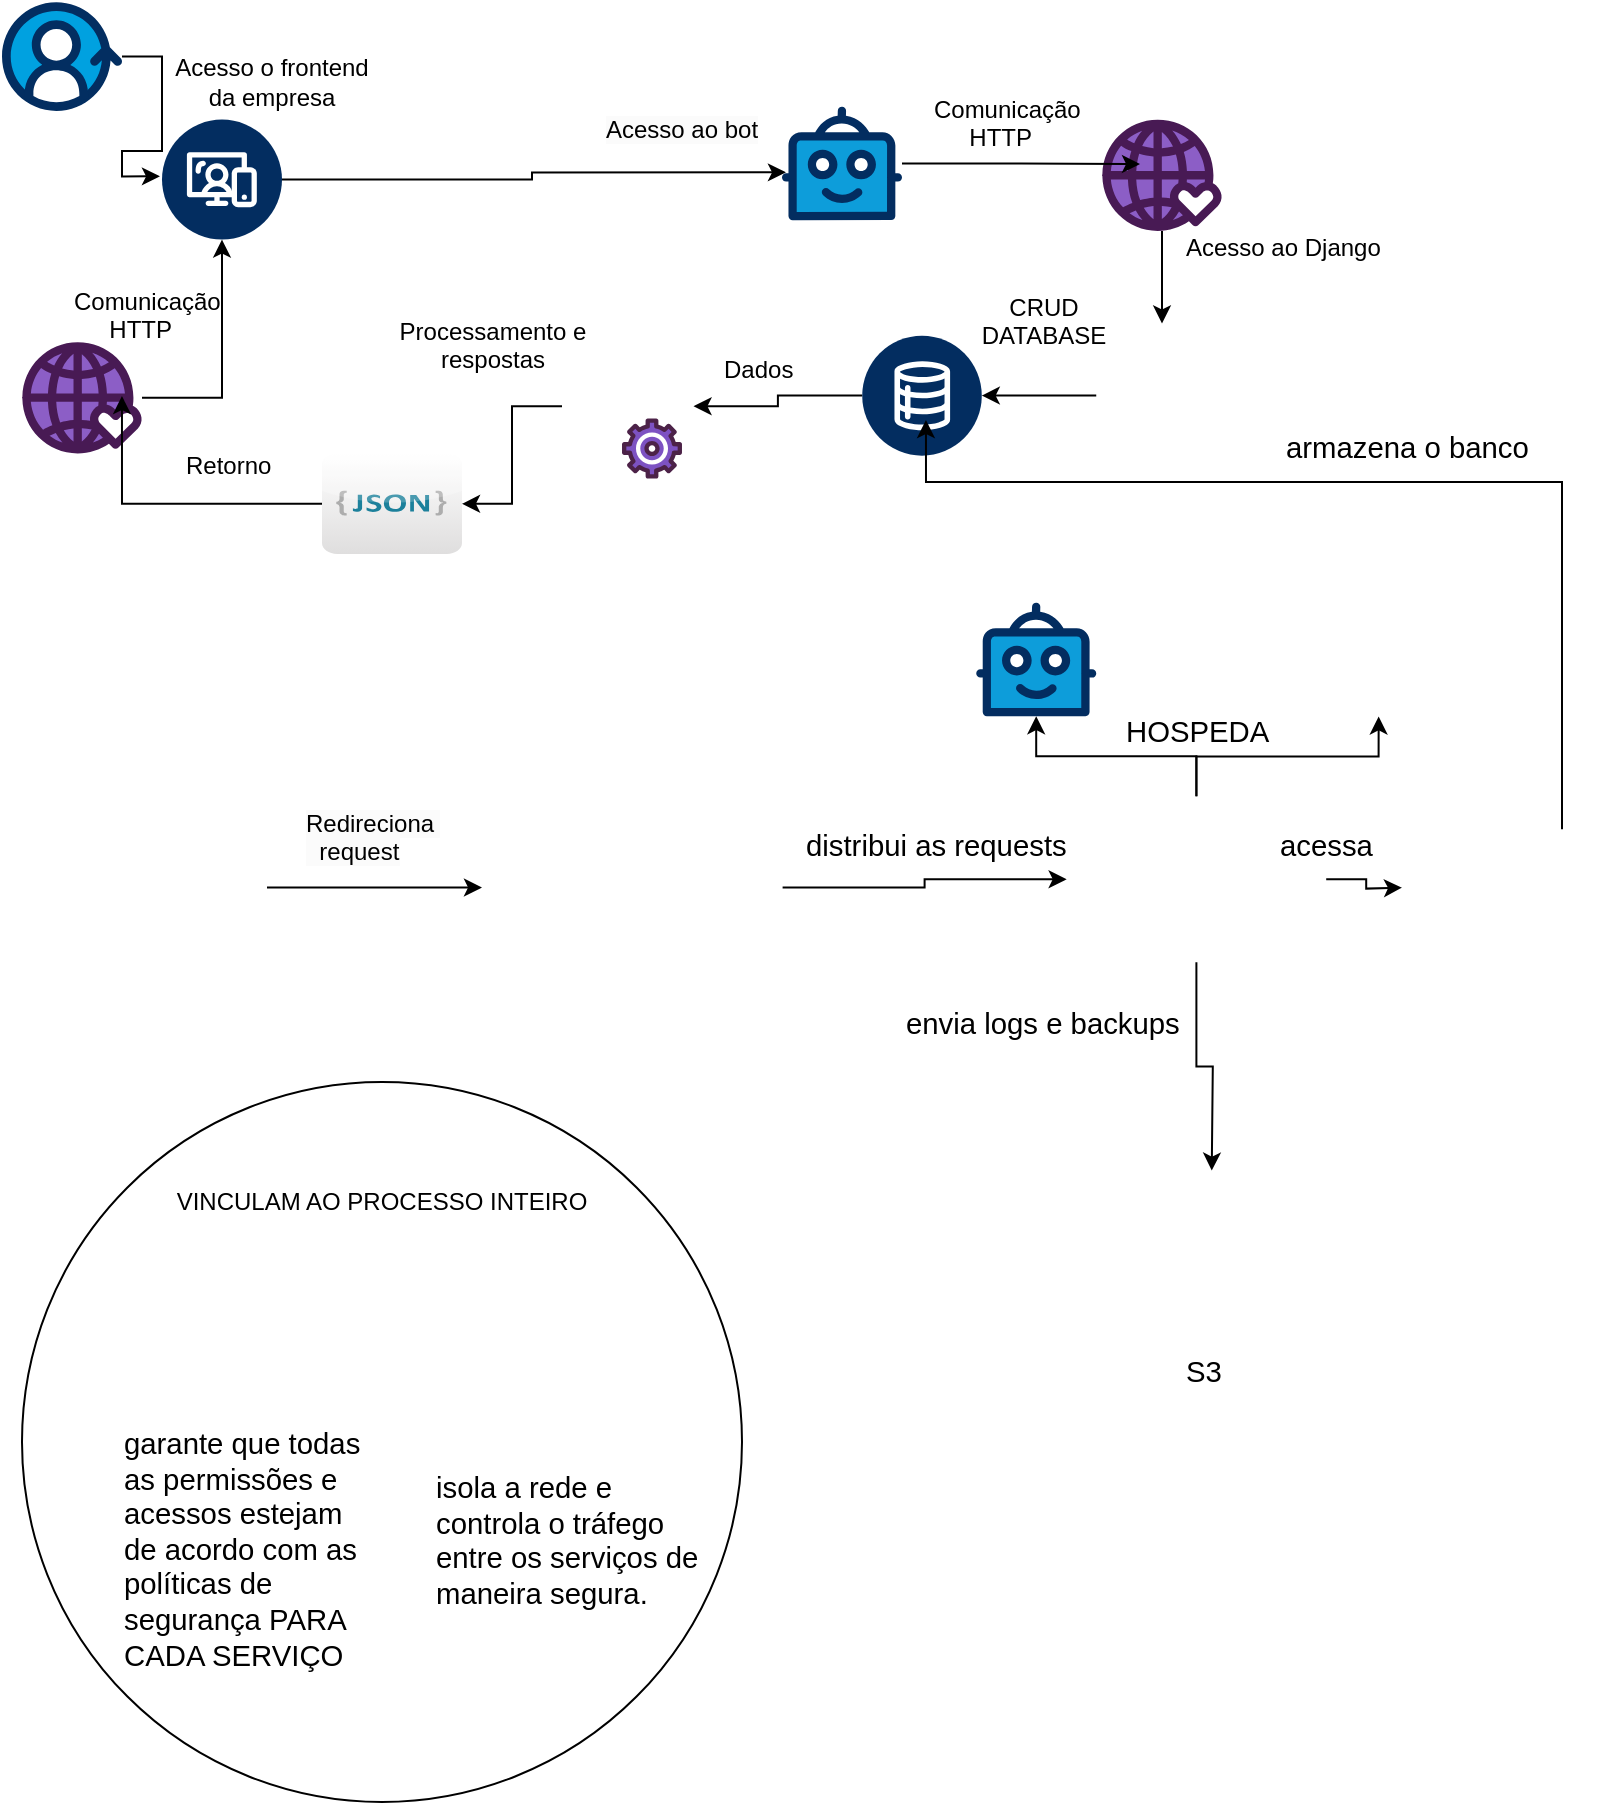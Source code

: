 <mxfile version="24.8.6">
  <diagram id="C5RBs43oDa-KdzZeNtuy" name="Page-1">
    <mxGraphModel grid="1" page="1" gridSize="10" guides="1" tooltips="1" connect="1" arrows="1" fold="1" pageScale="1" pageWidth="827" pageHeight="1169" math="0" shadow="0">
      <root>
        <mxCell id="WIyWlLk6GJQsqaUBKTNV-0" />
        <mxCell id="WIyWlLk6GJQsqaUBKTNV-1" parent="WIyWlLk6GJQsqaUBKTNV-0" />
        <mxCell id="Fkp_FQju-yhgfwlHV9D--0" value="" style="verticalLabelPosition=bottom;aspect=fixed;html=1;shape=mxgraph.salesforce.customer_360;" vertex="1" parent="WIyWlLk6GJQsqaUBKTNV-1">
          <mxGeometry x="10" width="60" height="54.6" as="geometry" />
        </mxCell>
        <mxCell id="Fkp_FQju-yhgfwlHV9D--4" value="Acesso o frontend da empresa" style="text;strokeColor=none;align=center;fillColor=none;html=1;verticalAlign=middle;whiteSpace=wrap;rounded=0;" vertex="1" parent="WIyWlLk6GJQsqaUBKTNV-1">
          <mxGeometry x="90" y="20.8" width="110" height="38" as="geometry" />
        </mxCell>
        <mxCell id="Fkp_FQju-yhgfwlHV9D--5" value="" style="verticalLabelPosition=bottom;aspect=fixed;html=1;shape=mxgraph.salesforce.web2;" vertex="1" parent="WIyWlLk6GJQsqaUBKTNV-1">
          <mxGeometry x="90" y="58.8" width="60" height="60" as="geometry" />
        </mxCell>
        <mxCell id="Fkp_FQju-yhgfwlHV9D--6" style="edgeStyle=orthogonalEdgeStyle;rounded=0;orthogonalLoop=1;jettySize=auto;html=1;entryX=-0.017;entryY=0.473;entryDx=0;entryDy=0;entryPerimeter=0;" edge="1" parent="WIyWlLk6GJQsqaUBKTNV-1" source="Fkp_FQju-yhgfwlHV9D--0" target="Fkp_FQju-yhgfwlHV9D--5">
          <mxGeometry relative="1" as="geometry">
            <mxPoint x="230" y="81" as="targetPoint" />
          </mxGeometry>
        </mxCell>
        <mxCell id="Fkp_FQju-yhgfwlHV9D--7" value="" style="verticalLabelPosition=bottom;aspect=fixed;html=1;shape=mxgraph.salesforce.bots;" vertex="1" parent="WIyWlLk6GJQsqaUBKTNV-1">
          <mxGeometry x="400" y="52.2" width="60" height="57" as="geometry" />
        </mxCell>
        <mxCell id="Fkp_FQju-yhgfwlHV9D--8" style="edgeStyle=orthogonalEdgeStyle;rounded=0;orthogonalLoop=1;jettySize=auto;html=1;entryX=0.033;entryY=0.579;entryDx=0;entryDy=0;entryPerimeter=0;" edge="1" parent="WIyWlLk6GJQsqaUBKTNV-1" source="Fkp_FQju-yhgfwlHV9D--5" target="Fkp_FQju-yhgfwlHV9D--7">
          <mxGeometry relative="1" as="geometry" />
        </mxCell>
        <mxCell id="Fkp_FQju-yhgfwlHV9D--9" value="&lt;span style=&quot;color: rgb(0, 0, 0); font-family: Helvetica; font-size: 12px; font-style: normal; font-variant-ligatures: normal; font-variant-caps: normal; font-weight: 400; letter-spacing: normal; orphans: 2; text-align: center; text-indent: 0px; text-transform: none; widows: 2; word-spacing: 0px; -webkit-text-stroke-width: 0px; white-space: normal; background-color: rgb(251, 251, 251); text-decoration-thickness: initial; text-decoration-style: initial; text-decoration-color: initial; display: inline !important; float: none;&quot;&gt;Acesso ao bot&lt;/span&gt;" style="text;whiteSpace=wrap;html=1;" vertex="1" parent="WIyWlLk6GJQsqaUBKTNV-1">
          <mxGeometry x="310" y="50" width="80" height="40" as="geometry" />
        </mxCell>
        <mxCell id="Fkp_FQju-yhgfwlHV9D--21" style="edgeStyle=orthogonalEdgeStyle;rounded=0;orthogonalLoop=1;jettySize=auto;html=1;" edge="1" parent="WIyWlLk6GJQsqaUBKTNV-1" source="Fkp_FQju-yhgfwlHV9D--10" target="Fkp_FQju-yhgfwlHV9D--16">
          <mxGeometry relative="1" as="geometry" />
        </mxCell>
        <mxCell id="Fkp_FQju-yhgfwlHV9D--10" value="" style="verticalLabelPosition=bottom;aspect=fixed;html=1;shape=mxgraph.salesforce.non_profit;" vertex="1" parent="WIyWlLk6GJQsqaUBKTNV-1">
          <mxGeometry x="560" y="58.8" width="60" height="55.8" as="geometry" />
        </mxCell>
        <mxCell id="Fkp_FQju-yhgfwlHV9D--11" style="edgeStyle=orthogonalEdgeStyle;rounded=0;orthogonalLoop=1;jettySize=auto;html=1;" edge="1" parent="WIyWlLk6GJQsqaUBKTNV-1" source="Fkp_FQju-yhgfwlHV9D--7">
          <mxGeometry relative="1" as="geometry">
            <mxPoint x="579" y="81" as="targetPoint" />
          </mxGeometry>
        </mxCell>
        <mxCell id="Fkp_FQju-yhgfwlHV9D--12" value="&lt;div style=&quot;text-align: center;&quot;&gt;&amp;nbsp;Comunicação HTTP&amp;nbsp;&lt;/div&gt;" style="text;whiteSpace=wrap;html=1;" vertex="1" parent="WIyWlLk6GJQsqaUBKTNV-1">
          <mxGeometry x="470" y="40" width="80" height="40" as="geometry" />
        </mxCell>
        <mxCell id="Fkp_FQju-yhgfwlHV9D--19" style="edgeStyle=orthogonalEdgeStyle;rounded=0;orthogonalLoop=1;jettySize=auto;html=1;" edge="1" parent="WIyWlLk6GJQsqaUBKTNV-1" source="Fkp_FQju-yhgfwlHV9D--16" target="Fkp_FQju-yhgfwlHV9D--18">
          <mxGeometry relative="1" as="geometry" />
        </mxCell>
        <mxCell id="Fkp_FQju-yhgfwlHV9D--16" value="" style="shape=image;verticalLabelPosition=bottom;labelBackgroundColor=default;verticalAlign=top;aspect=fixed;imageAspect=0;image=https://upload.wikimedia.org/wikipedia/commons/thumb/c/c3/Python-logo-notext.svg/640px-Python-logo-notext.svg.png;" vertex="1" parent="WIyWlLk6GJQsqaUBKTNV-1">
          <mxGeometry x="557.12" y="160.71" width="65.76" height="72.23" as="geometry" />
        </mxCell>
        <mxCell id="Fkp_FQju-yhgfwlHV9D--17" value="&lt;span style=&quot;text-align: center;&quot;&gt;Acesso ao Django&lt;/span&gt;" style="text;whiteSpace=wrap;html=1;" vertex="1" parent="WIyWlLk6GJQsqaUBKTNV-1">
          <mxGeometry x="600" y="109.2" width="100" height="30" as="geometry" />
        </mxCell>
        <mxCell id="Fkp_FQju-yhgfwlHV9D--22" style="edgeStyle=orthogonalEdgeStyle;rounded=0;orthogonalLoop=1;jettySize=auto;html=1;" edge="1" parent="WIyWlLk6GJQsqaUBKTNV-1" source="Fkp_FQju-yhgfwlHV9D--18" target="Fkp_FQju-yhgfwlHV9D--27">
          <mxGeometry relative="1" as="geometry">
            <mxPoint x="380" y="196.83" as="targetPoint" />
          </mxGeometry>
        </mxCell>
        <mxCell id="Fkp_FQju-yhgfwlHV9D--18" value="" style="verticalLabelPosition=bottom;aspect=fixed;html=1;shape=mxgraph.salesforce.data2;" vertex="1" parent="WIyWlLk6GJQsqaUBKTNV-1">
          <mxGeometry x="440" y="166.83" width="60" height="60" as="geometry" />
        </mxCell>
        <mxCell id="Fkp_FQju-yhgfwlHV9D--20" value="&lt;div style=&quot;text-align: center;&quot;&gt;CRUD DATABASE&lt;/div&gt;" style="text;whiteSpace=wrap;html=1;" vertex="1" parent="WIyWlLk6GJQsqaUBKTNV-1">
          <mxGeometry x="490" y="139.2" width="80" height="26.83" as="geometry" />
        </mxCell>
        <mxCell id="Fkp_FQju-yhgfwlHV9D--23" value="&lt;div style=&quot;text-align: center;&quot;&gt;&lt;span style=&quot;background-color: initial;&quot;&gt;Dados&lt;/span&gt;&lt;/div&gt;" style="text;whiteSpace=wrap;html=1;" vertex="1" parent="WIyWlLk6GJQsqaUBKTNV-1">
          <mxGeometry x="369" y="170" width="51" height="10" as="geometry" />
        </mxCell>
        <mxCell id="Fkp_FQju-yhgfwlHV9D--24" value="" style="dashed=0;outlineConnect=0;html=1;align=center;labelPosition=center;verticalLabelPosition=bottom;verticalAlign=top;shape=mxgraph.webicons.json_2;gradientColor=#DFDEDE" vertex="1" parent="WIyWlLk6GJQsqaUBKTNV-1">
          <mxGeometry x="170" y="225.8" width="70" height="50.17" as="geometry" />
        </mxCell>
        <mxCell id="Fkp_FQju-yhgfwlHV9D--30" style="edgeStyle=orthogonalEdgeStyle;rounded=0;orthogonalLoop=1;jettySize=auto;html=1;" edge="1" parent="WIyWlLk6GJQsqaUBKTNV-1" source="Fkp_FQju-yhgfwlHV9D--27" target="Fkp_FQju-yhgfwlHV9D--24">
          <mxGeometry relative="1" as="geometry">
            <mxPoint x="230" y="200" as="targetPoint" />
          </mxGeometry>
        </mxCell>
        <mxCell id="Fkp_FQju-yhgfwlHV9D--27" value="" style="shape=image;verticalLabelPosition=bottom;labelBackgroundColor=default;verticalAlign=top;aspect=fixed;imageAspect=0;image=https://upload.wikimedia.org/wikipedia/commons/thumb/c/c3/Python-logo-notext.svg/640px-Python-logo-notext.svg.png;" vertex="1" parent="WIyWlLk6GJQsqaUBKTNV-1">
          <mxGeometry x="290" y="166.03" width="65.76" height="72.23" as="geometry" />
        </mxCell>
        <mxCell id="Fkp_FQju-yhgfwlHV9D--28" value="" style="verticalLabelPosition=bottom;aspect=fixed;html=1;shape=mxgraph.salesforce.manufacturing;" vertex="1" parent="WIyWlLk6GJQsqaUBKTNV-1">
          <mxGeometry x="320" y="208.26" width="30" height="30" as="geometry" />
        </mxCell>
        <mxCell id="Fkp_FQju-yhgfwlHV9D--33" value="&lt;div style=&quot;text-align: center;&quot;&gt;Processamento e respostas&lt;/div&gt;" style="text;whiteSpace=wrap;html=1;" vertex="1" parent="WIyWlLk6GJQsqaUBKTNV-1">
          <mxGeometry x="189" y="150.71" width="131" height="10" as="geometry" />
        </mxCell>
        <mxCell id="Fkp_FQju-yhgfwlHV9D--37" style="edgeStyle=orthogonalEdgeStyle;rounded=0;orthogonalLoop=1;jettySize=auto;html=1;" edge="1" parent="WIyWlLk6GJQsqaUBKTNV-1" source="Fkp_FQju-yhgfwlHV9D--34" target="Fkp_FQju-yhgfwlHV9D--5">
          <mxGeometry relative="1" as="geometry">
            <mxPoint x="50" y="120" as="targetPoint" />
          </mxGeometry>
        </mxCell>
        <mxCell id="Fkp_FQju-yhgfwlHV9D--34" value="" style="verticalLabelPosition=bottom;aspect=fixed;html=1;shape=mxgraph.salesforce.non_profit;" vertex="1" parent="WIyWlLk6GJQsqaUBKTNV-1">
          <mxGeometry x="20" y="170" width="60" height="55.8" as="geometry" />
        </mxCell>
        <mxCell id="Fkp_FQju-yhgfwlHV9D--35" style="edgeStyle=orthogonalEdgeStyle;rounded=0;orthogonalLoop=1;jettySize=auto;html=1;entryX=0.833;entryY=0.484;entryDx=0;entryDy=0;entryPerimeter=0;" edge="1" parent="WIyWlLk6GJQsqaUBKTNV-1" source="Fkp_FQju-yhgfwlHV9D--24" target="Fkp_FQju-yhgfwlHV9D--34">
          <mxGeometry relative="1" as="geometry" />
        </mxCell>
        <mxCell id="Fkp_FQju-yhgfwlHV9D--36" value="&lt;div style=&quot;text-align: center;&quot;&gt;Retorno&lt;/div&gt;" style="text;whiteSpace=wrap;html=1;" vertex="1" parent="WIyWlLk6GJQsqaUBKTNV-1">
          <mxGeometry x="100" y="218.26" width="50" height="10" as="geometry" />
        </mxCell>
        <mxCell id="Fkp_FQju-yhgfwlHV9D--42" value="" style="edgeStyle=orthogonalEdgeStyle;rounded=0;orthogonalLoop=1;jettySize=auto;html=1;" edge="1" parent="WIyWlLk6GJQsqaUBKTNV-1" source="Fkp_FQju-yhgfwlHV9D--38" target="Fkp_FQju-yhgfwlHV9D--41">
          <mxGeometry relative="1" as="geometry" />
        </mxCell>
        <mxCell id="Fkp_FQju-yhgfwlHV9D--38" value="" style="shape=image;verticalLabelPosition=bottom;labelBackgroundColor=default;verticalAlign=top;aspect=fixed;imageAspect=0;image=https://www.itexperts.com.br/wp-content/uploads/2021/10/01151621/external-content.duckduckgo.com_.jpg;" vertex="1" parent="WIyWlLk6GJQsqaUBKTNV-1">
          <mxGeometry x="40.46" y="389.26" width="102.04" height="107" as="geometry" />
        </mxCell>
        <mxCell id="Fkp_FQju-yhgfwlHV9D--40" value="&lt;div style=&quot;text-align: center;&quot;&gt;&amp;nbsp;Comunicação HTTP&amp;nbsp;&lt;/div&gt;" style="text;whiteSpace=wrap;html=1;" vertex="1" parent="WIyWlLk6GJQsqaUBKTNV-1">
          <mxGeometry x="40.46" y="135.71" width="80" height="40" as="geometry" />
        </mxCell>
        <mxCell id="Fkp_FQju-yhgfwlHV9D--46" style="edgeStyle=orthogonalEdgeStyle;rounded=0;orthogonalLoop=1;jettySize=auto;html=1;" edge="1" parent="WIyWlLk6GJQsqaUBKTNV-1" source="Fkp_FQju-yhgfwlHV9D--41" target="Fkp_FQju-yhgfwlHV9D--45">
          <mxGeometry relative="1" as="geometry" />
        </mxCell>
        <mxCell id="Fkp_FQju-yhgfwlHV9D--41" value="" style="shape=image;verticalLabelPosition=bottom;labelBackgroundColor=default;verticalAlign=top;aspect=fixed;imageAspect=0;image=https://miro.medium.com/v2/resize:fit:1400/1*BwpqU04hyxPrFnhryZBkwQ.png;" vertex="1" parent="WIyWlLk6GJQsqaUBKTNV-1">
          <mxGeometry x="250" y="397.17" width="150.3" height="91.18" as="geometry" />
        </mxCell>
        <mxCell id="Fkp_FQju-yhgfwlHV9D--43" value="&lt;span style=&quot;color: rgb(0, 0, 0); font-family: Helvetica; font-size: 12px; font-style: normal; font-variant-ligatures: normal; font-variant-caps: normal; font-weight: 400; letter-spacing: normal; orphans: 2; text-align: center; text-indent: 0px; text-transform: none; widows: 2; word-spacing: 0px; -webkit-text-stroke-width: 0px; white-space: normal; background-color: rgb(251, 251, 251); text-decoration-thickness: initial; text-decoration-style: initial; text-decoration-color: initial; display: inline !important; float: none;&quot;&gt;Redireciona&amp;nbsp;&lt;/span&gt;&lt;div&gt;&lt;span style=&quot;color: rgb(0, 0, 0); font-family: Helvetica; font-size: 12px; font-style: normal; font-variant-ligatures: normal; font-variant-caps: normal; font-weight: 400; letter-spacing: normal; orphans: 2; text-align: center; text-indent: 0px; text-transform: none; widows: 2; word-spacing: 0px; -webkit-text-stroke-width: 0px; white-space: normal; background-color: rgb(251, 251, 251); text-decoration-thickness: initial; text-decoration-style: initial; text-decoration-color: initial; display: inline !important; float: none;&quot;&gt;&amp;nbsp; request&lt;/span&gt;&lt;/div&gt;" style="text;whiteSpace=wrap;html=1;" vertex="1" parent="WIyWlLk6GJQsqaUBKTNV-1">
          <mxGeometry x="160" y="397.17" width="65" height="40" as="geometry" />
        </mxCell>
        <mxCell id="Fkp_FQju-yhgfwlHV9D--44" value="&lt;b style=&quot;font-weight:normal;&quot; id=&quot;docs-internal-guid-85e963d7-7fff-0d5a-e454-35c0191660c2&quot;&gt;&lt;span style=&quot;font-size:11pt;font-family:Arial,sans-serif;color:#000000;background-color:transparent;font-weight:400;font-style:normal;font-variant:normal;text-decoration:none;vertical-align:baseline;white-space:pre;white-space:pre-wrap;&quot;&gt;distribui as requests&lt;/span&gt;&lt;span style=&quot;font-size:11pt;font-family:Arial,sans-serif;color:#000000;background-color:transparent;font-weight:400;font-style:normal;font-variant:normal;text-decoration:none;vertical-align:baseline;white-space:pre;white-space:pre-wrap;&quot;&gt; &lt;/span&gt;&lt;/b&gt;" style="text;whiteSpace=wrap;html=1;" vertex="1" parent="WIyWlLk6GJQsqaUBKTNV-1">
          <mxGeometry x="410" y="407.17" width="140" height="30" as="geometry" />
        </mxCell>
        <mxCell id="Fkp_FQju-yhgfwlHV9D--50" style="edgeStyle=orthogonalEdgeStyle;rounded=0;orthogonalLoop=1;jettySize=auto;html=1;" edge="1" parent="WIyWlLk6GJQsqaUBKTNV-1" source="Fkp_FQju-yhgfwlHV9D--45" target="Fkp_FQju-yhgfwlHV9D--49">
          <mxGeometry relative="1" as="geometry" />
        </mxCell>
        <mxCell id="Fkp_FQju-yhgfwlHV9D--52" style="edgeStyle=orthogonalEdgeStyle;rounded=0;orthogonalLoop=1;jettySize=auto;html=1;entryX=0.5;entryY=1;entryDx=0;entryDy=0;" edge="1" parent="WIyWlLk6GJQsqaUBKTNV-1" source="Fkp_FQju-yhgfwlHV9D--45" target="Fkp_FQju-yhgfwlHV9D--48">
          <mxGeometry relative="1" as="geometry" />
        </mxCell>
        <mxCell id="Fkp_FQju-yhgfwlHV9D--56" style="edgeStyle=orthogonalEdgeStyle;rounded=0;orthogonalLoop=1;jettySize=auto;html=1;" edge="1" parent="WIyWlLk6GJQsqaUBKTNV-1" source="Fkp_FQju-yhgfwlHV9D--45">
          <mxGeometry relative="1" as="geometry">
            <mxPoint x="710" y="442.831" as="targetPoint" />
          </mxGeometry>
        </mxCell>
        <mxCell id="Fkp_FQju-yhgfwlHV9D--61" style="edgeStyle=orthogonalEdgeStyle;rounded=0;orthogonalLoop=1;jettySize=auto;html=1;entryX=0.5;entryY=0;entryDx=0;entryDy=0;" edge="1" parent="WIyWlLk6GJQsqaUBKTNV-1" source="Fkp_FQju-yhgfwlHV9D--45">
          <mxGeometry relative="1" as="geometry">
            <mxPoint x="614.88" y="584.26" as="targetPoint" />
          </mxGeometry>
        </mxCell>
        <mxCell id="Fkp_FQju-yhgfwlHV9D--45" value="" style="shape=image;verticalLabelPosition=bottom;labelBackgroundColor=default;verticalAlign=top;aspect=fixed;imageAspect=0;image=https://software.com.br/images/product/11703/24647amazon-ec2.large.png;" vertex="1" parent="WIyWlLk6GJQsqaUBKTNV-1">
          <mxGeometry x="542.33" y="397.17" width="129.77" height="82.91" as="geometry" />
        </mxCell>
        <mxCell id="Fkp_FQju-yhgfwlHV9D--48" value="" style="shape=image;verticalLabelPosition=bottom;labelBackgroundColor=default;verticalAlign=top;aspect=fixed;imageAspect=0;image=https://upload.wikimedia.org/wikipedia/commons/thumb/c/c3/Python-logo-notext.svg/640px-Python-logo-notext.svg.png;" vertex="1" parent="WIyWlLk6GJQsqaUBKTNV-1">
          <mxGeometry x="670.0" y="295" width="56.66" height="62.23" as="geometry" />
        </mxCell>
        <mxCell id="Fkp_FQju-yhgfwlHV9D--49" value="" style="verticalLabelPosition=bottom;aspect=fixed;html=1;shape=mxgraph.salesforce.bots;" vertex="1" parent="WIyWlLk6GJQsqaUBKTNV-1">
          <mxGeometry x="497.12" y="300.23" width="60" height="57" as="geometry" />
        </mxCell>
        <mxCell id="Fkp_FQju-yhgfwlHV9D--53" value="&lt;font face=&quot;Arial, sans-serif&quot;&gt;&lt;span style=&quot;font-size: 14.667px; white-space-collapse: preserve;&quot;&gt;HOSPEDA&lt;/span&gt;&lt;/font&gt;" style="text;whiteSpace=wrap;html=1;" vertex="1" parent="WIyWlLk6GJQsqaUBKTNV-1">
          <mxGeometry x="570" y="350" width="145.11" height="30" as="geometry" />
        </mxCell>
        <mxCell id="Fkp_FQju-yhgfwlHV9D--55" style="edgeStyle=orthogonalEdgeStyle;rounded=0;orthogonalLoop=1;jettySize=auto;html=1;entryX=0.533;entryY=0.703;entryDx=0;entryDy=0;entryPerimeter=0;" edge="1" parent="WIyWlLk6GJQsqaUBKTNV-1" target="Fkp_FQju-yhgfwlHV9D--18">
          <mxGeometry relative="1" as="geometry">
            <Array as="points">
              <mxPoint x="790" y="240" />
              <mxPoint x="472" y="240" />
            </Array>
            <mxPoint x="790" y="413.62" as="sourcePoint" />
          </mxGeometry>
        </mxCell>
        <mxCell id="Fkp_FQju-yhgfwlHV9D--57" value="&lt;font face=&quot;Arial, sans-serif&quot;&gt;&lt;span style=&quot;font-size: 14.667px; white-space-collapse: preserve;&quot;&gt;armazena o banco&lt;/span&gt;&lt;/font&gt;" style="text;whiteSpace=wrap;html=1;" vertex="1" parent="WIyWlLk6GJQsqaUBKTNV-1">
          <mxGeometry x="650" y="208.26" width="145.11" height="30" as="geometry" />
        </mxCell>
        <mxCell id="Fkp_FQju-yhgfwlHV9D--60" value="" style="shape=image;verticalLabelPosition=bottom;labelBackgroundColor=default;verticalAlign=top;aspect=fixed;imageAspect=0;image=https://w7.pngwing.com/pngs/396/512/png-transparent-amazon-com-amazon-s3-amazon-web-services-amazon-elastic-compute-cloud-cloud-computing-amazon-angle-rectangle-logo-thumbnail.png;" vertex="1" parent="WIyWlLk6GJQsqaUBKTNV-1">
          <mxGeometry x="559.88" y="550" width="110" height="110" as="geometry" />
        </mxCell>
        <mxCell id="Fkp_FQju-yhgfwlHV9D--62" value="&lt;font face=&quot;Arial, sans-serif&quot;&gt;&lt;span style=&quot;font-size: 14.667px; white-space-collapse: preserve;&quot;&gt;envia logs e backups&lt;/span&gt;&lt;/font&gt;" style="text;whiteSpace=wrap;html=1;" vertex="1" parent="WIyWlLk6GJQsqaUBKTNV-1">
          <mxGeometry x="460" y="496.26" width="140" height="30" as="geometry" />
        </mxCell>
        <mxCell id="UXqg-wvgVS1oW995GWw_-0" value="&lt;font face=&quot;Arial, sans-serif&quot;&gt;&lt;span style=&quot;font-size: 14.667px; white-space-collapse: preserve;&quot;&gt;acessa&lt;/span&gt;&lt;/font&gt;" style="text;whiteSpace=wrap;html=1;" vertex="1" parent="WIyWlLk6GJQsqaUBKTNV-1">
          <mxGeometry x="646.66" y="407.17" width="80" height="22.91" as="geometry" />
        </mxCell>
        <mxCell id="UXqg-wvgVS1oW995GWw_-1" value="" style="ellipse;whiteSpace=wrap;html=1;aspect=fixed;" vertex="1" parent="WIyWlLk6GJQsqaUBKTNV-1">
          <mxGeometry x="20" y="540" width="360" height="360" as="geometry" />
        </mxCell>
        <mxCell id="Fkp_FQju-yhgfwlHV9D--66" value="" style="shape=image;verticalLabelPosition=bottom;labelBackgroundColor=default;verticalAlign=top;aspect=fixed;imageAspect=0;image=https://image.slidesharecdn.com/awsvpc-221001075358-67b5096f/85/AWS-VPC-pdf-1-320.jpg;" vertex="1" parent="WIyWlLk6GJQsqaUBKTNV-1">
          <mxGeometry x="232.5" y="620" width="95" height="95" as="geometry" />
        </mxCell>
        <mxCell id="Fkp_FQju-yhgfwlHV9D--68" value="&lt;span id=&quot;docs-internal-guid-b0f0bc0d-7fff-2938-15a7-c50c35d1e338&quot;&gt;&lt;span style=&quot;font-size: 11pt; font-family: Arial, sans-serif; background-color: transparent; font-variant-numeric: normal; font-variant-east-asian: normal; font-variant-alternates: normal; font-variant-position: normal; vertical-align: baseline; white-space-collapse: preserve;&quot;&gt;isola a rede e controla o tráfego entre os serviços de maneira segura.&lt;/span&gt;&lt;/span&gt;" style="text;whiteSpace=wrap;html=1;" vertex="1" parent="WIyWlLk6GJQsqaUBKTNV-1">
          <mxGeometry x="225" y="728.08" width="140" height="90" as="geometry" />
        </mxCell>
        <mxCell id="Fkp_FQju-yhgfwlHV9D--63" value="" style="shape=image;verticalLabelPosition=bottom;labelBackgroundColor=default;verticalAlign=top;aspect=fixed;imageAspect=0;image=https://www.itexperts.com.br/wp-content/uploads/2022/02/07102856/aws-iam2657.jpg;" vertex="1" parent="WIyWlLk6GJQsqaUBKTNV-1">
          <mxGeometry x="80" y="620.0" width="92.5" height="69.43" as="geometry" />
        </mxCell>
        <mxCell id="Fkp_FQju-yhgfwlHV9D--67" value="&lt;span id=&quot;docs-internal-guid-897e8e7e-7fff-e6d8-921d-55f6e16b60bb&quot;&gt;&lt;span style=&quot;font-size: 11pt; font-family: Arial, sans-serif; background-color: transparent; font-variant-numeric: normal; font-variant-east-asian: normal; font-variant-alternates: normal; font-variant-position: normal; vertical-align: baseline; white-space-collapse: preserve;&quot;&gt;garante que todas as permissões e acessos estejam de acordo com as políticas de segurança PARA CADA SERVIÇO&lt;/span&gt;&lt;/span&gt;" style="text;whiteSpace=wrap;html=1;" vertex="1" parent="WIyWlLk6GJQsqaUBKTNV-1">
          <mxGeometry x="69" y="706.17" width="131" height="133.83" as="geometry" />
        </mxCell>
        <mxCell id="UXqg-wvgVS1oW995GWw_-4" value="VINCULAM AO PROCESSO INTEIRO" style="text;strokeColor=none;align=center;fillColor=none;html=1;verticalAlign=middle;whiteSpace=wrap;rounded=0;" vertex="1" parent="WIyWlLk6GJQsqaUBKTNV-1">
          <mxGeometry x="85" y="585" width="230" height="30" as="geometry" />
        </mxCell>
        <mxCell id="UXqg-wvgVS1oW995GWw_-5" value="&lt;font face=&quot;Arial, sans-serif&quot;&gt;&lt;span style=&quot;font-size: 14.667px; white-space-collapse: preserve;&quot;&gt;S3&lt;/span&gt;&lt;/font&gt;&lt;div&gt;&lt;font face=&quot;Arial, sans-serif&quot;&gt;&lt;span style=&quot;font-size: 14.667px; white-space-collapse: preserve;&quot;&gt;&lt;br&gt;&lt;/span&gt;&lt;/font&gt;&lt;/div&gt;" style="text;whiteSpace=wrap;html=1;" vertex="1" parent="WIyWlLk6GJQsqaUBKTNV-1">
          <mxGeometry x="600" y="670" width="30" height="30" as="geometry" />
        </mxCell>
        <mxCell id="UXqg-wvgVS1oW995GWw_-6" value="" style="shape=image;verticalLabelPosition=bottom;labelBackgroundColor=default;verticalAlign=top;aspect=fixed;imageAspect=0;image=https://cdn.prod.website-files.com/601064f495f4b4967f921aa9/635884ad45bd4b4723f4bc39_202210-rds-logo.png;" vertex="1" parent="WIyWlLk6GJQsqaUBKTNV-1">
          <mxGeometry x="726.66" y="425.13" width="81.22" height="35.26" as="geometry" />
        </mxCell>
      </root>
    </mxGraphModel>
  </diagram>
</mxfile>
